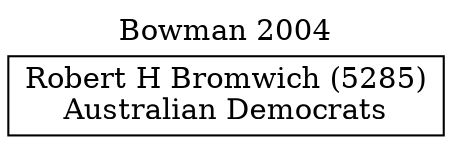 // House preference flow
digraph "Robert H Bromwich (5285)_Bowman_2004" {
	graph [label="Bowman 2004" labelloc=t mclimit=10]
	node [shape=box]
	"Robert H Bromwich (5285)" [label="Robert H Bromwich (5285)
Australian Democrats"]
}
